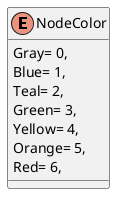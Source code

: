 @startuml
enum NodeColor {
    Gray= 0,
    Blue= 1,
    Teal= 2,
    Green= 3,
    Yellow= 4,
    Orange= 5,
    Red= 6,
}
@enduml
